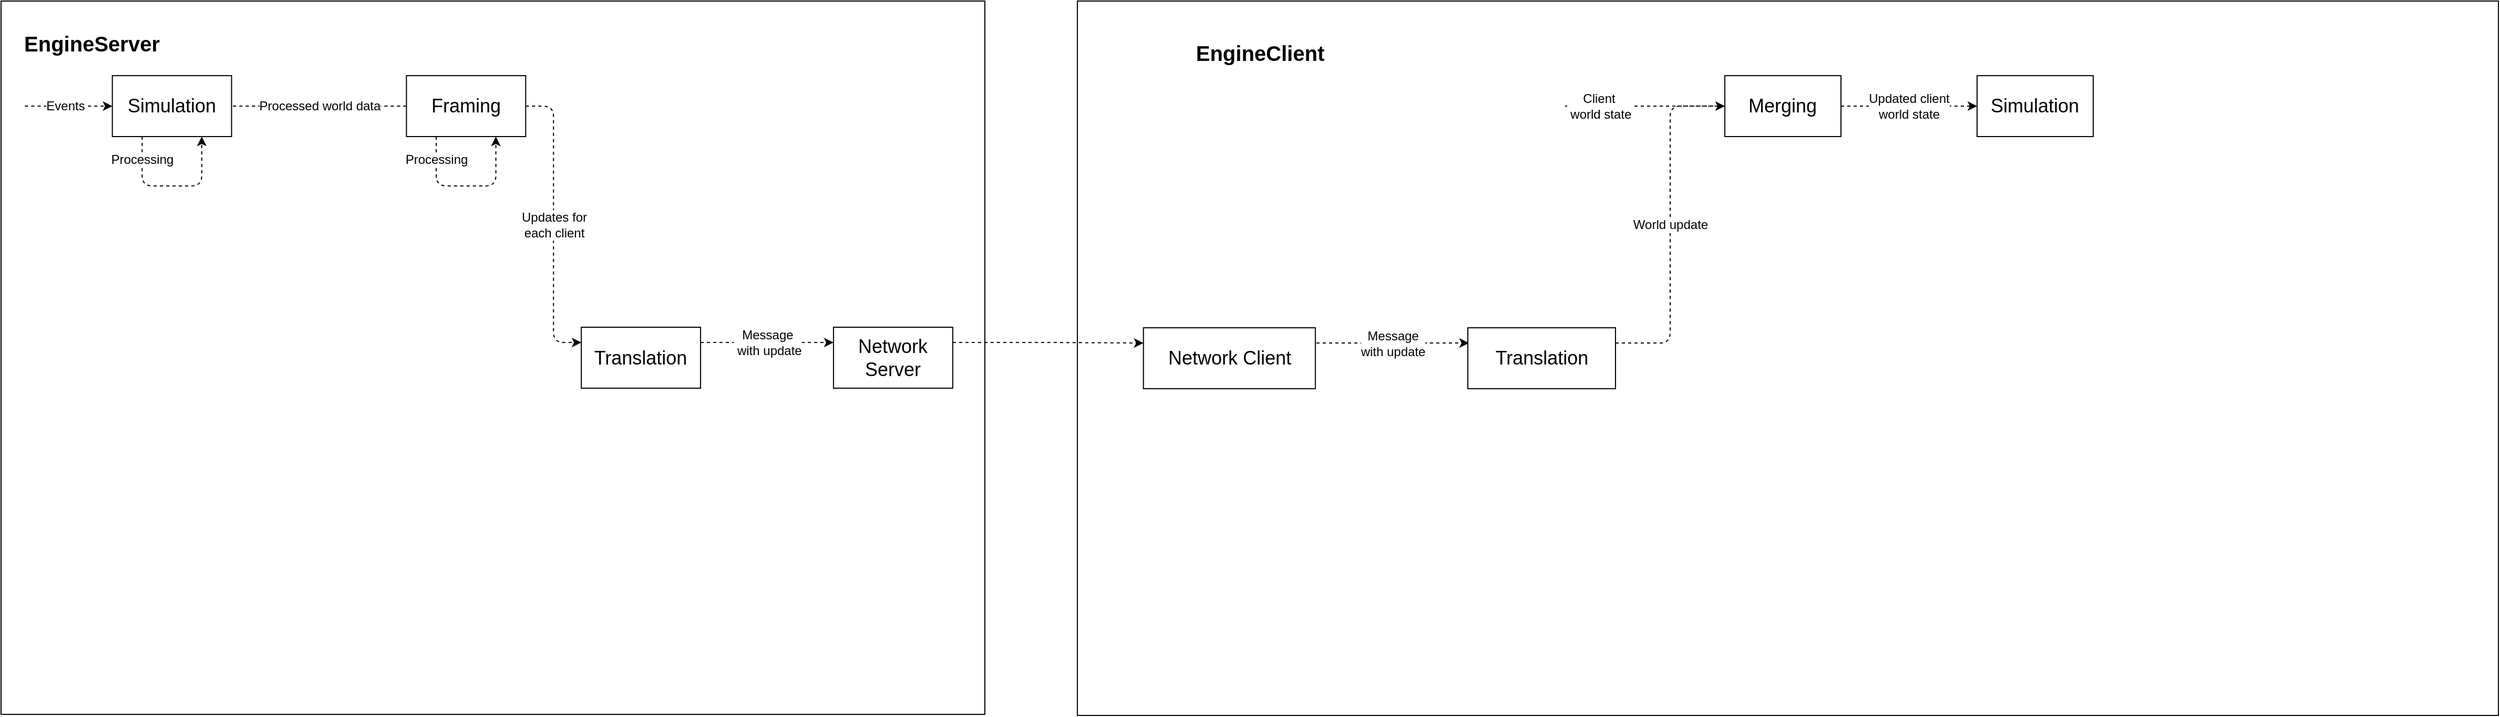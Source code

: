 <mxfile version="15.9.6" type="github">
  <diagram id="kgpKYQtTHZ0yAKxKKP6v" name="Page-1">
    <mxGraphModel dx="1690" dy="909" grid="1" gridSize="8" guides="1" tooltips="1" connect="1" arrows="1" fold="1" page="1" pageScale="1" pageWidth="1100" pageHeight="850" math="0" shadow="0">
      <root>
        <mxCell id="0" />
        <mxCell id="1" parent="0" />
        <mxCell id="witdZUobg0xg5wF5a4da-102" value="" style="group" vertex="1" connectable="0" parent="1">
          <mxGeometry x="64" y="24" width="936" height="679" as="geometry" />
        </mxCell>
        <mxCell id="witdZUobg0xg5wF5a4da-22" value="" style="whiteSpace=wrap;html=1;fontSize=16;rounded=0;container=0;" vertex="1" parent="witdZUobg0xg5wF5a4da-102">
          <mxGeometry width="936" height="679" as="geometry" />
        </mxCell>
        <mxCell id="witdZUobg0xg5wF5a4da-23" value="EngineServer" style="text;html=1;strokeColor=none;fillColor=none;align=center;verticalAlign=middle;whiteSpace=wrap;rounded=0;fontSize=20;fontStyle=1;container=0;" vertex="1" parent="witdZUobg0xg5wF5a4da-102">
          <mxGeometry x="30.25" y="25" width="113.437" height="30" as="geometry" />
        </mxCell>
        <mxCell id="witdZUobg0xg5wF5a4da-25" value="Simulation" style="rounded=0;whiteSpace=wrap;html=1;fontSize=18;container=0;" vertex="1" parent="witdZUobg0xg5wF5a4da-102">
          <mxGeometry x="105.875" y="71" width="113.437" height="58" as="geometry" />
        </mxCell>
        <mxCell id="witdZUobg0xg5wF5a4da-41" value="Events" style="endArrow=classic;html=1;fontSize=12;entryX=0;entryY=0.5;entryDx=0;entryDy=0;dashed=1;" edge="1" parent="witdZUobg0xg5wF5a4da-102" target="witdZUobg0xg5wF5a4da-25">
          <mxGeometry x="-0.091" width="50" height="50" relative="1" as="geometry">
            <mxPoint x="22.688" y="100" as="sourcePoint" />
            <mxPoint x="485.891" y="232" as="targetPoint" />
            <Array as="points" />
            <mxPoint as="offset" />
          </mxGeometry>
        </mxCell>
        <mxCell id="witdZUobg0xg5wF5a4da-49" value="Processing" style="edgeStyle=orthogonalEdgeStyle;orthogonalLoop=1;jettySize=auto;html=1;exitX=0.25;exitY=1;exitDx=0;exitDy=0;entryX=0.75;entryY=1;entryDx=0;entryDy=0;dashed=1;fontSize=12;" edge="1" parent="witdZUobg0xg5wF5a4da-102" source="witdZUobg0xg5wF5a4da-25" target="witdZUobg0xg5wF5a4da-25">
          <mxGeometry x="-0.701" relative="1" as="geometry">
            <Array as="points">
              <mxPoint x="134.234" y="176" />
              <mxPoint x="190.953" y="176" />
            </Array>
            <mxPoint as="offset" />
          </mxGeometry>
        </mxCell>
        <mxCell id="witdZUobg0xg5wF5a4da-52" value="Processed world data" style="edgeStyle=orthogonalEdgeStyle;orthogonalLoop=1;jettySize=auto;html=1;dashed=1;fontSize=12;endArrow=none;endFill=0;startArrow=none;startFill=0;" edge="1" parent="witdZUobg0xg5wF5a4da-102" source="witdZUobg0xg5wF5a4da-50" target="witdZUobg0xg5wF5a4da-25">
          <mxGeometry relative="1" as="geometry" />
        </mxCell>
        <mxCell id="witdZUobg0xg5wF5a4da-50" value="Framing" style="rounded=0;whiteSpace=wrap;html=1;fontSize=18;container=0;" vertex="1" parent="witdZUobg0xg5wF5a4da-102">
          <mxGeometry x="385.688" y="71" width="113.437" height="58" as="geometry" />
        </mxCell>
        <mxCell id="witdZUobg0xg5wF5a4da-53" value="Processing" style="edgeStyle=orthogonalEdgeStyle;orthogonalLoop=1;jettySize=auto;html=1;exitX=0.25;exitY=1;exitDx=0;exitDy=0;entryX=0.75;entryY=1;entryDx=0;entryDy=0;dashed=1;fontSize=12;startArrow=none;startFill=0;endArrow=classic;endFill=1;" edge="1" parent="witdZUobg0xg5wF5a4da-102" source="witdZUobg0xg5wF5a4da-50" target="witdZUobg0xg5wF5a4da-50">
          <mxGeometry x="-0.702" relative="1" as="geometry">
            <Array as="points">
              <mxPoint x="414.047" y="176" />
              <mxPoint x="470.766" y="176" />
            </Array>
            <mxPoint as="offset" />
          </mxGeometry>
        </mxCell>
        <mxCell id="witdZUobg0xg5wF5a4da-69" value="Translation" style="rounded=0;whiteSpace=wrap;html=1;fontSize=18;container=0;" vertex="1" parent="witdZUobg0xg5wF5a4da-102">
          <mxGeometry x="552.062" y="310.5" width="113.437" height="58" as="geometry" />
        </mxCell>
        <mxCell id="witdZUobg0xg5wF5a4da-72" value="Updates for &lt;br&gt;each client" style="edgeStyle=orthogonalEdgeStyle;orthogonalLoop=1;jettySize=auto;html=1;exitX=1;exitY=0.5;exitDx=0;exitDy=0;entryX=0;entryY=0.25;entryDx=0;entryDy=0;dashed=1;fontSize=12;startArrow=none;startFill=0;endArrow=classic;endFill=1;" edge="1" parent="witdZUobg0xg5wF5a4da-102" source="witdZUobg0xg5wF5a4da-50" target="witdZUobg0xg5wF5a4da-69">
          <mxGeometry relative="1" as="geometry" />
        </mxCell>
        <mxCell id="witdZUobg0xg5wF5a4da-71" value="Network Server" style="rounded=0;whiteSpace=wrap;html=1;fontSize=18;container=0;" vertex="1" parent="witdZUobg0xg5wF5a4da-102">
          <mxGeometry x="792" y="310.5" width="113.437" height="58" as="geometry" />
        </mxCell>
        <mxCell id="witdZUobg0xg5wF5a4da-73" value="Message&lt;br&gt;&amp;nbsp;with update" style="edgeStyle=orthogonalEdgeStyle;orthogonalLoop=1;jettySize=auto;html=1;exitX=1;exitY=0.25;exitDx=0;exitDy=0;entryX=0;entryY=0.25;entryDx=0;entryDy=0;dashed=1;fontSize=12;startArrow=none;startFill=0;endArrow=classic;endFill=1;" edge="1" parent="witdZUobg0xg5wF5a4da-102" source="witdZUobg0xg5wF5a4da-69" target="witdZUobg0xg5wF5a4da-71">
          <mxGeometry relative="1" as="geometry">
            <Array as="points">
              <mxPoint x="741.125" y="325" />
              <mxPoint x="741.125" y="325" />
            </Array>
            <mxPoint as="offset" />
          </mxGeometry>
        </mxCell>
        <mxCell id="witdZUobg0xg5wF5a4da-103" value="" style="group" vertex="1" connectable="0" parent="1">
          <mxGeometry x="1088" y="24" width="1352" height="680" as="geometry" />
        </mxCell>
        <mxCell id="witdZUobg0xg5wF5a4da-28" value="" style="whiteSpace=wrap;html=1;fontSize=16;rounded=0;container=0;" vertex="1" parent="witdZUobg0xg5wF5a4da-103">
          <mxGeometry width="1352" height="680" as="geometry" />
        </mxCell>
        <mxCell id="witdZUobg0xg5wF5a4da-36" value="EngineClient" style="text;html=1;strokeColor=none;fillColor=none;align=center;verticalAlign=middle;whiteSpace=wrap;rounded=0;fontSize=20;fontStyle=1;container=0;" vertex="1" parent="witdZUobg0xg5wF5a4da-103">
          <mxGeometry x="48.086" y="34" width="251.527" height="30" as="geometry" />
        </mxCell>
        <mxCell id="witdZUobg0xg5wF5a4da-78" value="Message &lt;br&gt;with update" style="edgeStyle=orthogonalEdgeStyle;orthogonalLoop=1;jettySize=auto;html=1;exitX=1;exitY=0.25;exitDx=0;exitDy=0;entryX=0;entryY=0.25;entryDx=0;entryDy=0;dashed=1;fontSize=12;startArrow=none;startFill=0;endArrow=classic;endFill=1;" edge="1" parent="witdZUobg0xg5wF5a4da-103">
          <mxGeometry relative="1" as="geometry">
            <mxPoint x="227.433" y="325.5" as="sourcePoint" />
            <mxPoint x="372.513" y="325.5" as="targetPoint" />
          </mxGeometry>
        </mxCell>
        <mxCell id="witdZUobg0xg5wF5a4da-75" value="Network Client" style="rounded=0;whiteSpace=wrap;html=1;fontSize=18;container=0;" vertex="1" parent="witdZUobg0xg5wF5a4da-103">
          <mxGeometry x="62.884" y="311" width="163.548" height="58" as="geometry" />
        </mxCell>
        <mxCell id="witdZUobg0xg5wF5a4da-79" value="Merging" style="rounded=0;whiteSpace=wrap;html=1;fontSize=18;container=0;" vertex="1" parent="witdZUobg0xg5wF5a4da-103">
          <mxGeometry x="616" y="71" width="110.48" height="58" as="geometry" />
        </mxCell>
        <mxCell id="witdZUobg0xg5wF5a4da-80" value="World update" style="edgeStyle=orthogonalEdgeStyle;orthogonalLoop=1;jettySize=auto;html=1;exitX=1;exitY=0.25;exitDx=0;exitDy=0;entryX=0;entryY=0.5;entryDx=0;entryDy=0;dashed=1;fontSize=12;startArrow=none;startFill=0;endArrow=classic;endFill=1;" edge="1" parent="witdZUobg0xg5wF5a4da-103" source="witdZUobg0xg5wF5a4da-77" target="witdZUobg0xg5wF5a4da-79">
          <mxGeometry relative="1" as="geometry" />
        </mxCell>
        <mxCell id="witdZUobg0xg5wF5a4da-88" value="Client&lt;br&gt;&amp;nbsp;world state" style="endArrow=none;dashed=1;html=1;fontSize=12;entryX=0;entryY=0.5;entryDx=0;entryDy=0;" edge="1" parent="witdZUobg0xg5wF5a4da-103" target="witdZUobg0xg5wF5a4da-79">
          <mxGeometry x="-0.579" width="50" height="50" relative="1" as="geometry">
            <mxPoint x="464" y="100" as="sourcePoint" />
            <mxPoint x="706" y="136" as="targetPoint" />
            <mxPoint as="offset" />
          </mxGeometry>
        </mxCell>
        <mxCell id="witdZUobg0xg5wF5a4da-99" value="Simulation" style="rounded=0;whiteSpace=wrap;html=1;fontSize=18;container=0;" vertex="1" parent="witdZUobg0xg5wF5a4da-103">
          <mxGeometry x="856" y="71" width="110.48" height="58" as="geometry" />
        </mxCell>
        <mxCell id="witdZUobg0xg5wF5a4da-100" value="Updated client&lt;br&gt;world state" style="edgeStyle=orthogonalEdgeStyle;orthogonalLoop=1;jettySize=auto;html=1;exitX=1;exitY=0.5;exitDx=0;exitDy=0;entryX=0;entryY=0.5;entryDx=0;entryDy=0;dashed=1;fontSize=12;startArrow=none;startFill=0;endArrow=classic;endFill=1;" edge="1" parent="witdZUobg0xg5wF5a4da-103" source="witdZUobg0xg5wF5a4da-79" target="witdZUobg0xg5wF5a4da-99">
          <mxGeometry relative="1" as="geometry" />
        </mxCell>
        <mxCell id="witdZUobg0xg5wF5a4da-77" value="Translation" style="rounded=0;whiteSpace=wrap;html=1;fontSize=18;container=0;" vertex="1" parent="witdZUobg0xg5wF5a4da-103">
          <mxGeometry x="371.51" y="311" width="140.49" height="58" as="geometry" />
        </mxCell>
        <mxCell id="witdZUobg0xg5wF5a4da-104" style="edgeStyle=orthogonalEdgeStyle;orthogonalLoop=1;jettySize=auto;html=1;exitX=1;exitY=0.25;exitDx=0;exitDy=0;entryX=0;entryY=0.25;entryDx=0;entryDy=0;dashed=1;fontSize=12;startArrow=none;startFill=0;endArrow=classic;endFill=1;" edge="1" parent="1" source="witdZUobg0xg5wF5a4da-71" target="witdZUobg0xg5wF5a4da-75">
          <mxGeometry relative="1" as="geometry" />
        </mxCell>
      </root>
    </mxGraphModel>
  </diagram>
</mxfile>
